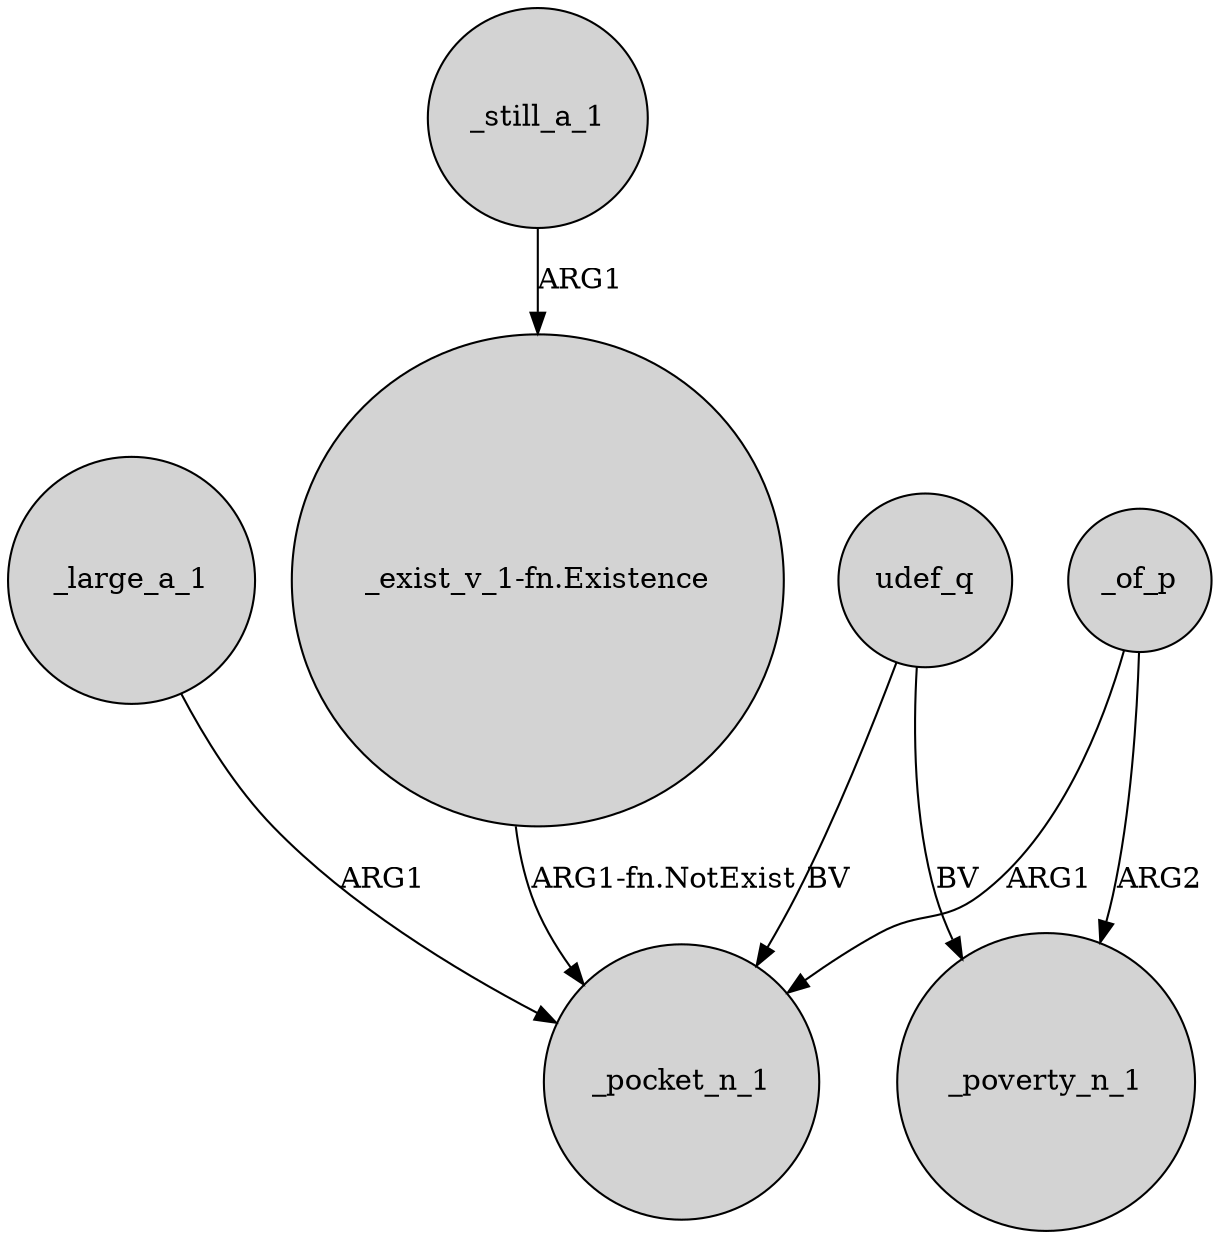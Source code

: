digraph {
	node [shape=circle style=filled]
	_large_a_1 -> _pocket_n_1 [label=ARG1]
	udef_q -> _poverty_n_1 [label=BV]
	_still_a_1 -> "_exist_v_1-fn.Existence" [label=ARG1]
	_of_p -> _poverty_n_1 [label=ARG2]
	"_exist_v_1-fn.Existence" -> _pocket_n_1 [label="ARG1-fn.NotExist"]
	udef_q -> _pocket_n_1 [label=BV]
	_of_p -> _pocket_n_1 [label=ARG1]
}

